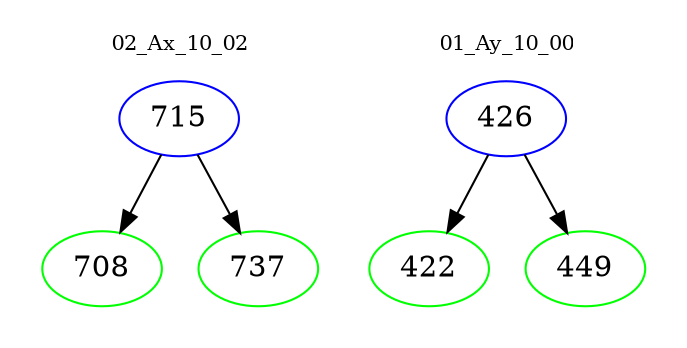 digraph{
subgraph cluster_0 {
color = white
label = "02_Ax_10_02";
fontsize=10;
T0_715 [label="715", color="blue"]
T0_715 -> T0_708 [color="black"]
T0_708 [label="708", color="green"]
T0_715 -> T0_737 [color="black"]
T0_737 [label="737", color="green"]
}
subgraph cluster_1 {
color = white
label = "01_Ay_10_00";
fontsize=10;
T1_426 [label="426", color="blue"]
T1_426 -> T1_422 [color="black"]
T1_422 [label="422", color="green"]
T1_426 -> T1_449 [color="black"]
T1_449 [label="449", color="green"]
}
}
